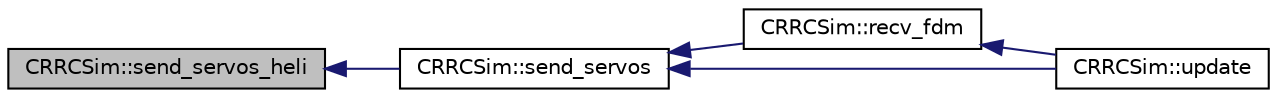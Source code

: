 digraph "CRRCSim::send_servos_heli"
{
 // INTERACTIVE_SVG=YES
  edge [fontname="Helvetica",fontsize="10",labelfontname="Helvetica",labelfontsize="10"];
  node [fontname="Helvetica",fontsize="10",shape=record];
  rankdir="LR";
  Node1 [label="CRRCSim::send_servos_heli",height=0.2,width=0.4,color="black", fillcolor="grey75", style="filled" fontcolor="black"];
  Node1 -> Node2 [dir="back",color="midnightblue",fontsize="10",style="solid",fontname="Helvetica"];
  Node2 [label="CRRCSim::send_servos",height=0.2,width=0.4,color="black", fillcolor="white", style="filled",URL="$classCRRCSim.html#afc2aa7813970f3eeba2585f7fc7db092"];
  Node2 -> Node3 [dir="back",color="midnightblue",fontsize="10",style="solid",fontname="Helvetica"];
  Node3 [label="CRRCSim::recv_fdm",height=0.2,width=0.4,color="black", fillcolor="white", style="filled",URL="$classCRRCSim.html#a372323133793618a7ff4bd13c156e91f"];
  Node3 -> Node4 [dir="back",color="midnightblue",fontsize="10",style="solid",fontname="Helvetica"];
  Node4 [label="CRRCSim::update",height=0.2,width=0.4,color="black", fillcolor="white", style="filled",URL="$classCRRCSim.html#ab08e79ebbb84fd46e62c3da83f2c650f"];
  Node2 -> Node4 [dir="back",color="midnightblue",fontsize="10",style="solid",fontname="Helvetica"];
}
